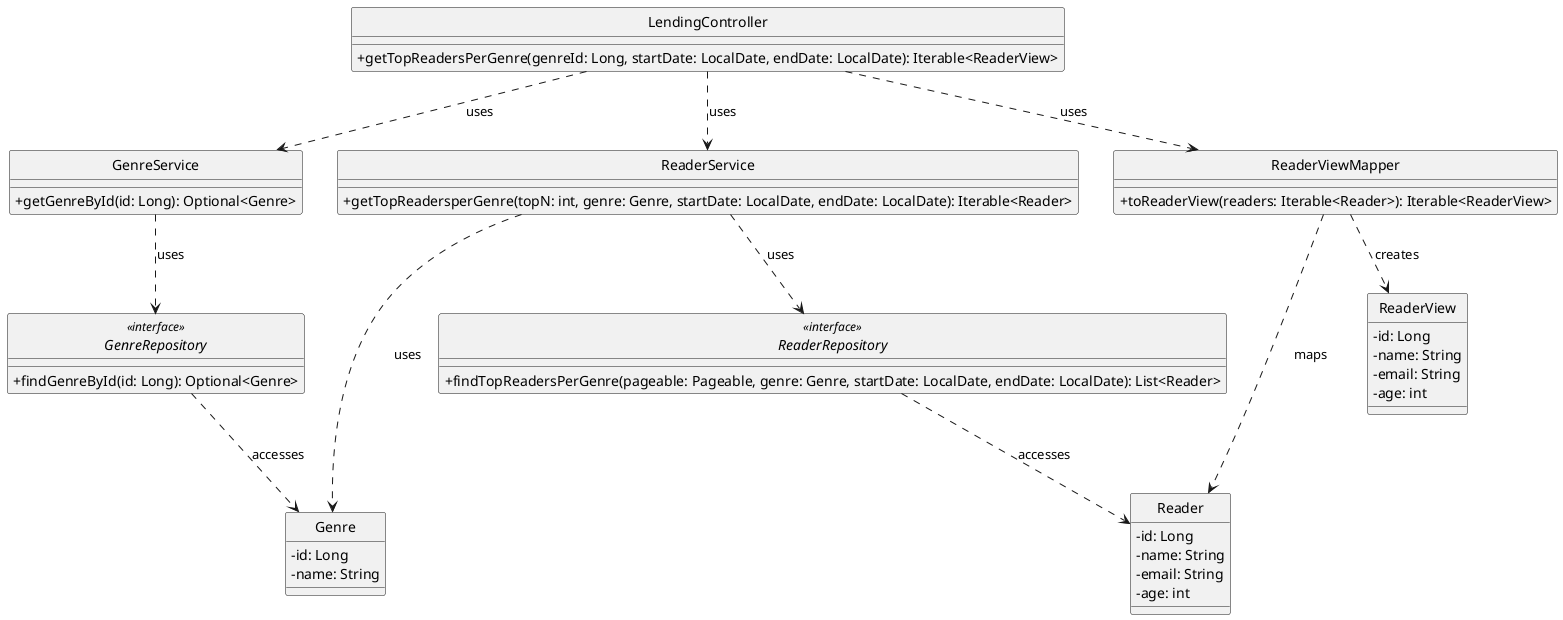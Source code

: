 @startuml
'https://plantuml.com/class-diagram

hide circle
skinparam classAttributeIconSize 0

class LendingController {
    + getTopReadersPerGenre(genreId: Long, startDate: LocalDate, endDate: LocalDate): Iterable<ReaderView>
}

class ReaderService {
    + getTopReadersperGenre(topN: int, genre: Genre, startDate: LocalDate, endDate: LocalDate): Iterable<Reader>
}

interface ReaderRepository <<interface>> {
    + findTopReadersPerGenre(pageable: Pageable, genre: Genre, startDate: LocalDate, endDate: LocalDate): List<Reader>
}

class GenreService {
    + getGenreById(id: Long): Optional<Genre>
}

interface GenreRepository <<interface>> {
    + findGenreById(id: Long): Optional<Genre>
}

class ReaderViewMapper {
    + toReaderView(readers: Iterable<Reader>): Iterable<ReaderView>
}

class ReaderView {
    - id: Long
    - name: String
    - email: String
    - age: int
}

class Genre {
    - id: Long
    - name: String
}

class Reader {
    - id: Long
    - name: String
    - email: String
    - age: int
}

LendingController ..> ReaderService : uses
LendingController ..> GenreService : uses
ReaderService ..> ReaderRepository : uses
GenreService ..> GenreRepository : uses
ReaderService ..> Genre : uses
ReaderRepository ..> Reader : accesses
GenreRepository ..> Genre : accesses
LendingController ..> ReaderViewMapper : uses
ReaderViewMapper ..> Reader : maps
ReaderViewMapper ..> ReaderView : creates

@enduml
